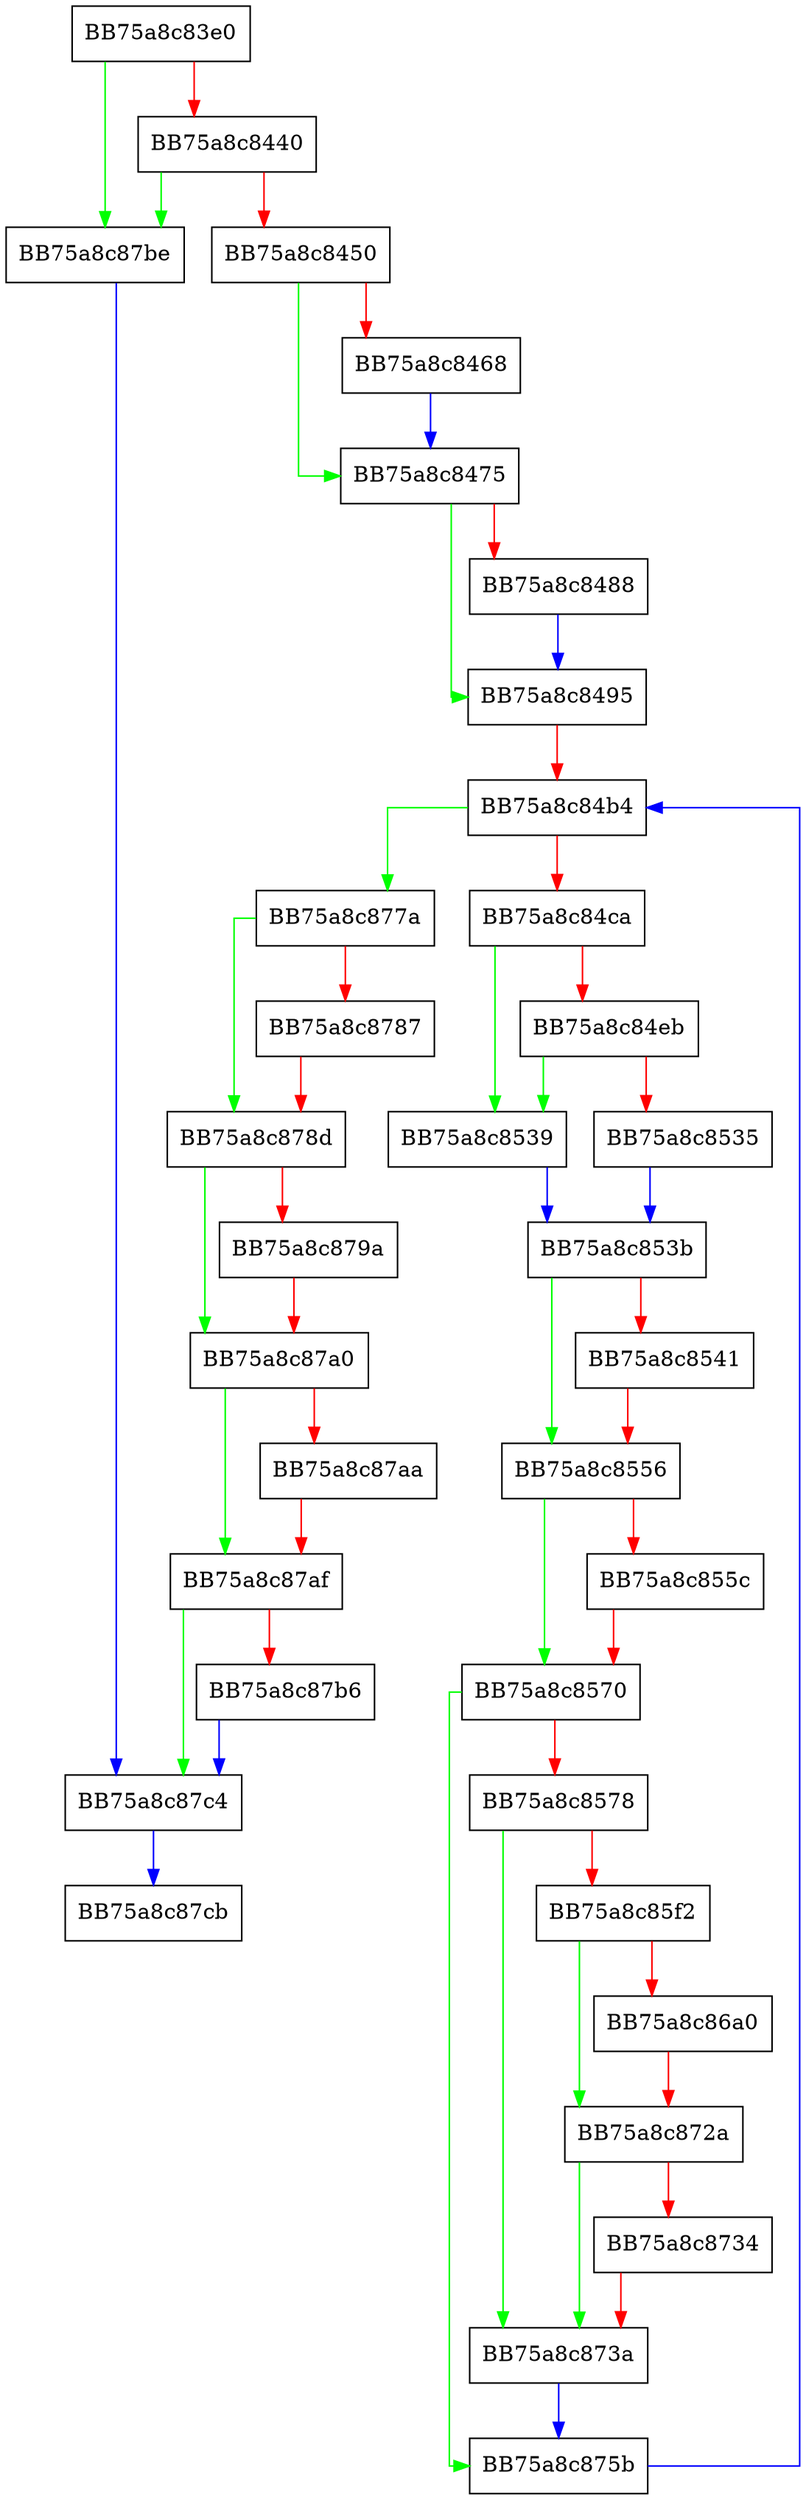 digraph load_config {
  node [shape="box"];
  graph [splines=ortho];
  BB75a8c83e0 -> BB75a8c87be [color="green"];
  BB75a8c83e0 -> BB75a8c8440 [color="red"];
  BB75a8c8440 -> BB75a8c87be [color="green"];
  BB75a8c8440 -> BB75a8c8450 [color="red"];
  BB75a8c8450 -> BB75a8c8475 [color="green"];
  BB75a8c8450 -> BB75a8c8468 [color="red"];
  BB75a8c8468 -> BB75a8c8475 [color="blue"];
  BB75a8c8475 -> BB75a8c8495 [color="green"];
  BB75a8c8475 -> BB75a8c8488 [color="red"];
  BB75a8c8488 -> BB75a8c8495 [color="blue"];
  BB75a8c8495 -> BB75a8c84b4 [color="red"];
  BB75a8c84b4 -> BB75a8c877a [color="green"];
  BB75a8c84b4 -> BB75a8c84ca [color="red"];
  BB75a8c84ca -> BB75a8c8539 [color="green"];
  BB75a8c84ca -> BB75a8c84eb [color="red"];
  BB75a8c84eb -> BB75a8c8539 [color="green"];
  BB75a8c84eb -> BB75a8c8535 [color="red"];
  BB75a8c8535 -> BB75a8c853b [color="blue"];
  BB75a8c8539 -> BB75a8c853b [color="blue"];
  BB75a8c853b -> BB75a8c8556 [color="green"];
  BB75a8c853b -> BB75a8c8541 [color="red"];
  BB75a8c8541 -> BB75a8c8556 [color="red"];
  BB75a8c8556 -> BB75a8c8570 [color="green"];
  BB75a8c8556 -> BB75a8c855c [color="red"];
  BB75a8c855c -> BB75a8c8570 [color="red"];
  BB75a8c8570 -> BB75a8c875b [color="green"];
  BB75a8c8570 -> BB75a8c8578 [color="red"];
  BB75a8c8578 -> BB75a8c873a [color="green"];
  BB75a8c8578 -> BB75a8c85f2 [color="red"];
  BB75a8c85f2 -> BB75a8c872a [color="green"];
  BB75a8c85f2 -> BB75a8c86a0 [color="red"];
  BB75a8c86a0 -> BB75a8c872a [color="red"];
  BB75a8c872a -> BB75a8c873a [color="green"];
  BB75a8c872a -> BB75a8c8734 [color="red"];
  BB75a8c8734 -> BB75a8c873a [color="red"];
  BB75a8c873a -> BB75a8c875b [color="blue"];
  BB75a8c875b -> BB75a8c84b4 [color="blue"];
  BB75a8c877a -> BB75a8c878d [color="green"];
  BB75a8c877a -> BB75a8c8787 [color="red"];
  BB75a8c8787 -> BB75a8c878d [color="red"];
  BB75a8c878d -> BB75a8c87a0 [color="green"];
  BB75a8c878d -> BB75a8c879a [color="red"];
  BB75a8c879a -> BB75a8c87a0 [color="red"];
  BB75a8c87a0 -> BB75a8c87af [color="green"];
  BB75a8c87a0 -> BB75a8c87aa [color="red"];
  BB75a8c87aa -> BB75a8c87af [color="red"];
  BB75a8c87af -> BB75a8c87c4 [color="green"];
  BB75a8c87af -> BB75a8c87b6 [color="red"];
  BB75a8c87b6 -> BB75a8c87c4 [color="blue"];
  BB75a8c87be -> BB75a8c87c4 [color="blue"];
  BB75a8c87c4 -> BB75a8c87cb [color="blue"];
}